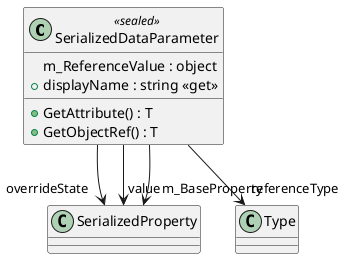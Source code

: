 @startuml
class SerializedDataParameter <<sealed>> {
    m_ReferenceValue : object
    + displayName : string <<get>>
    + GetAttribute() : T
    + GetObjectRef() : T
}
SerializedDataParameter --> "overrideState" SerializedProperty
SerializedDataParameter --> "value" SerializedProperty
SerializedDataParameter --> "referenceType" Type
SerializedDataParameter --> "m_BaseProperty" SerializedProperty
@enduml
